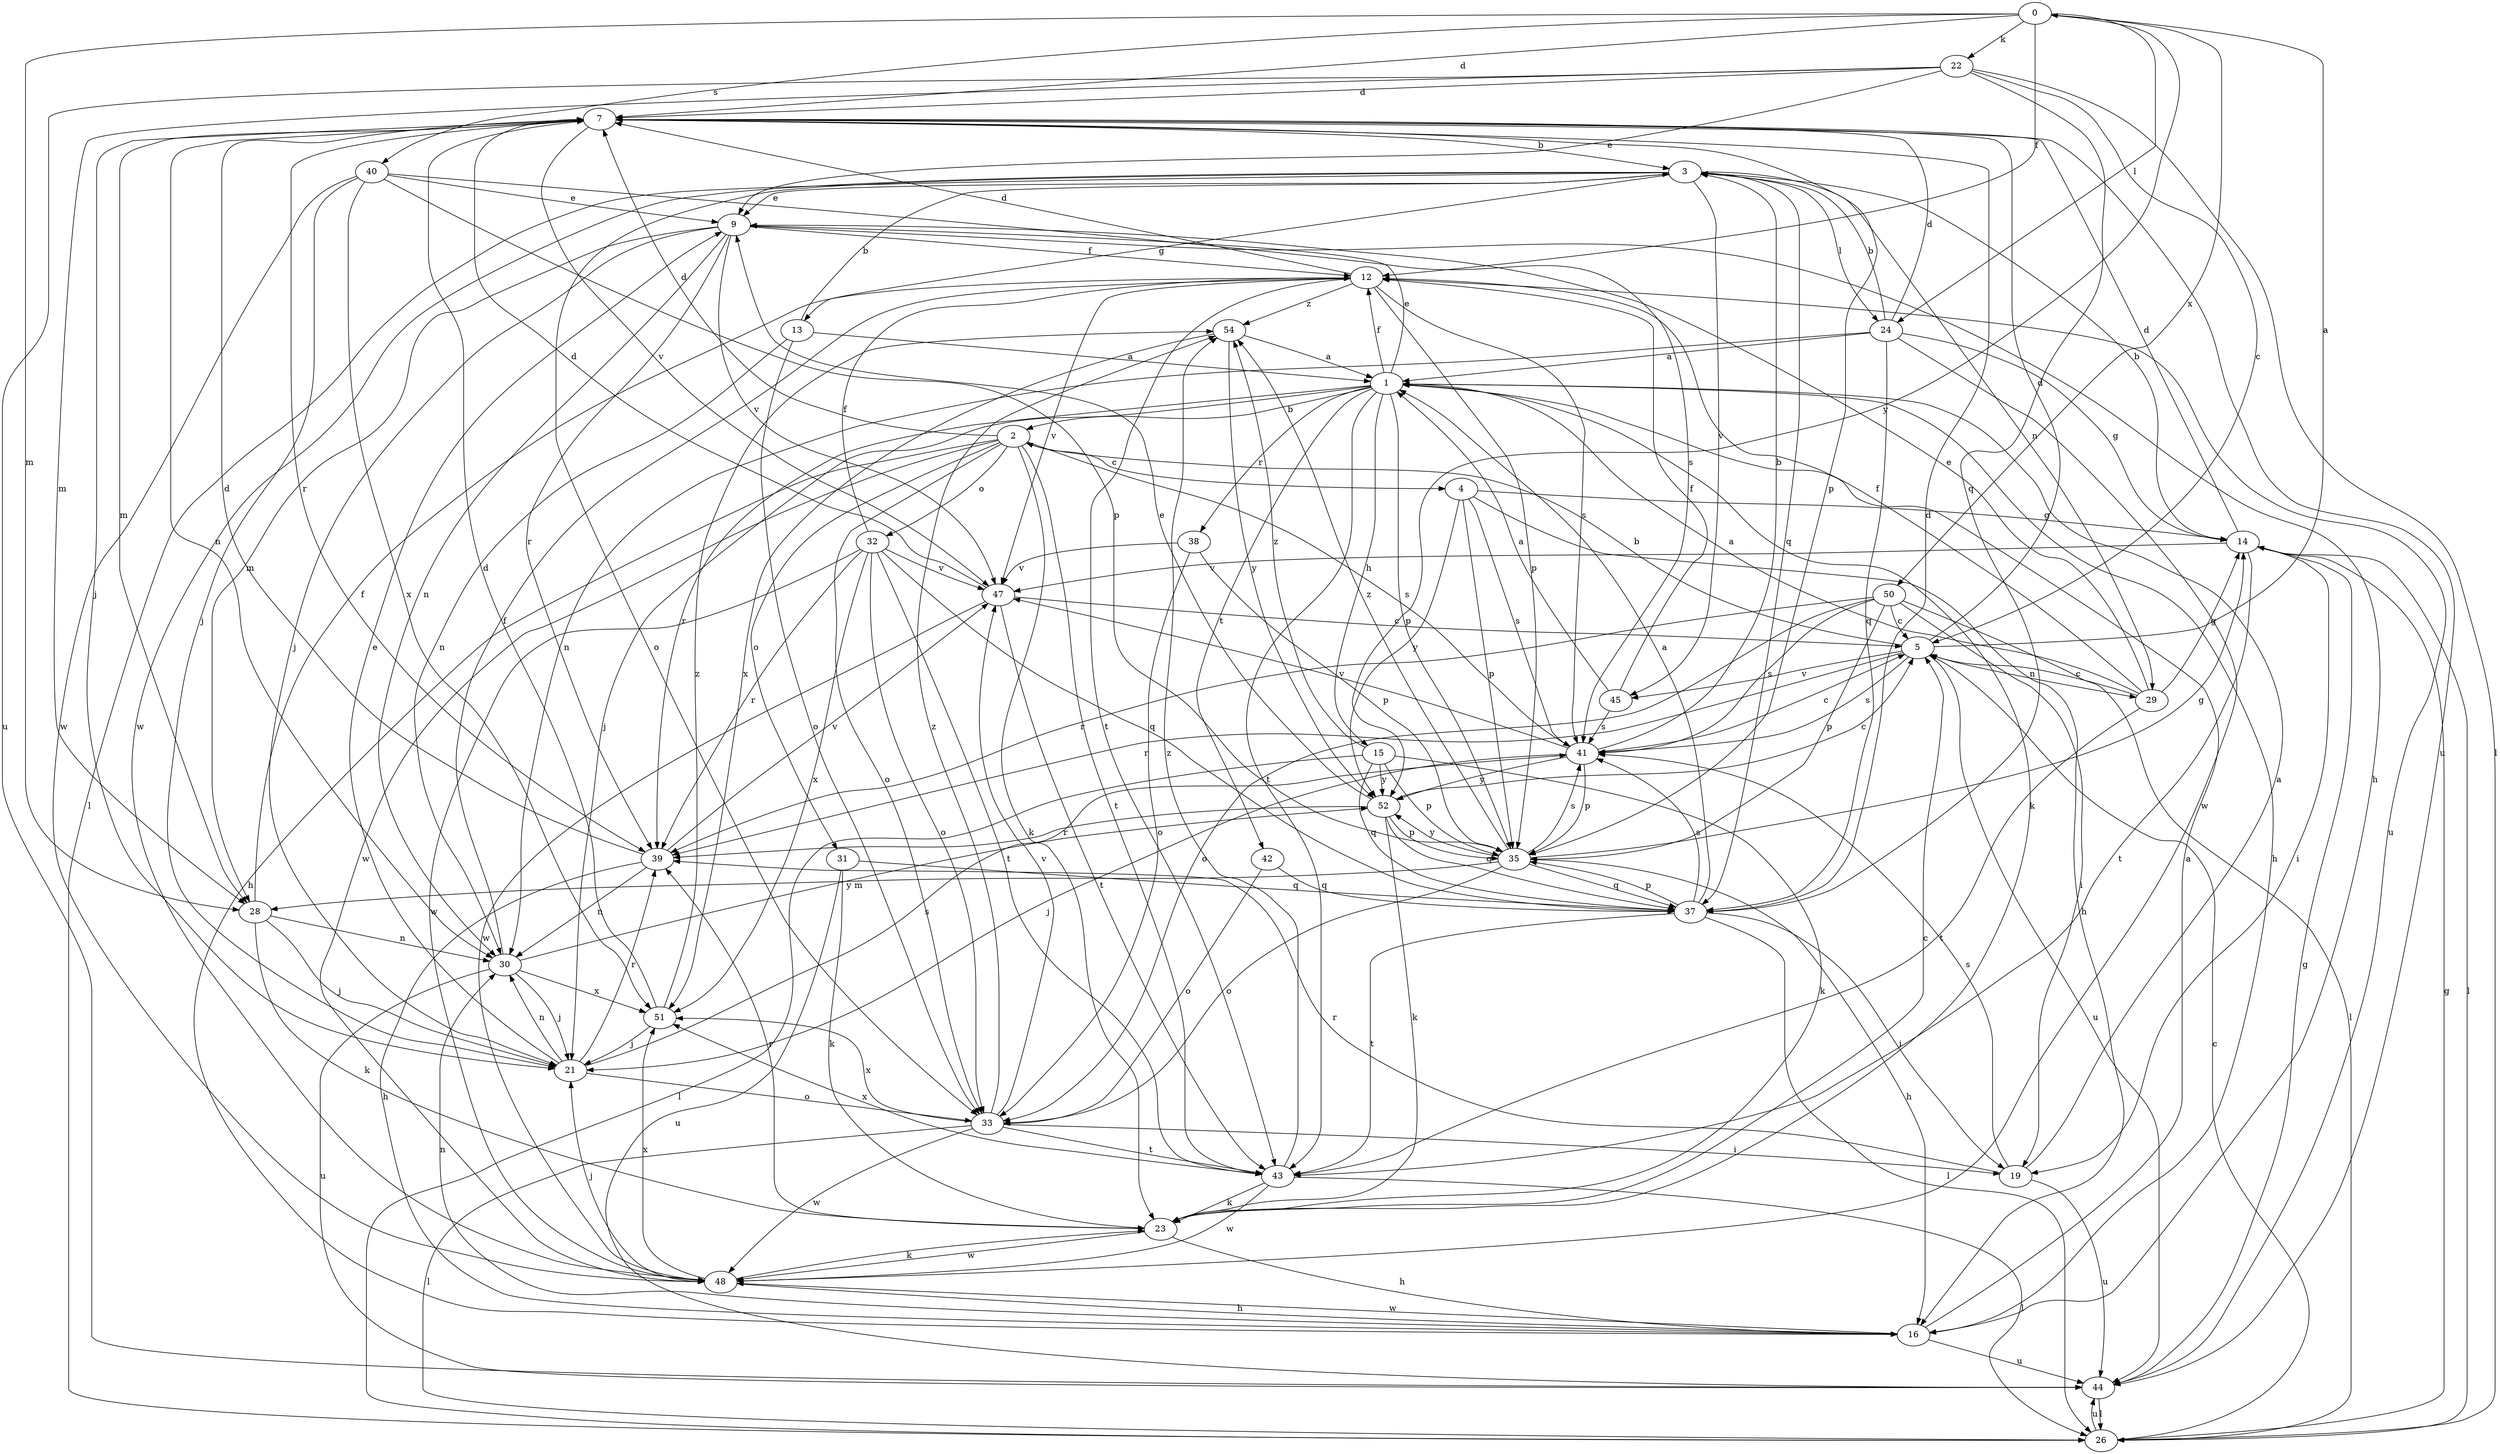 strict digraph  {
0;
1;
2;
3;
4;
5;
7;
9;
12;
13;
14;
15;
16;
19;
21;
22;
23;
24;
26;
28;
29;
30;
31;
32;
33;
35;
37;
38;
39;
40;
41;
42;
43;
44;
45;
47;
48;
50;
51;
52;
54;
0 -> 7  [label=d];
0 -> 12  [label=f];
0 -> 22  [label=k];
0 -> 24  [label=l];
0 -> 28  [label=m];
0 -> 40  [label=s];
0 -> 50  [label=x];
0 -> 52  [label=y];
1 -> 2  [label=b];
1 -> 9  [label=e];
1 -> 12  [label=f];
1 -> 15  [label=h];
1 -> 16  [label=h];
1 -> 21  [label=j];
1 -> 23  [label=k];
1 -> 35  [label=p];
1 -> 38  [label=r];
1 -> 39  [label=r];
1 -> 42  [label=t];
1 -> 43  [label=t];
2 -> 4  [label=c];
2 -> 7  [label=d];
2 -> 16  [label=h];
2 -> 23  [label=k];
2 -> 31  [label=o];
2 -> 32  [label=o];
2 -> 33  [label=o];
2 -> 41  [label=s];
2 -> 43  [label=t];
2 -> 48  [label=w];
3 -> 9  [label=e];
3 -> 13  [label=g];
3 -> 24  [label=l];
3 -> 26  [label=l];
3 -> 29  [label=n];
3 -> 33  [label=o];
3 -> 37  [label=q];
3 -> 45  [label=v];
3 -> 48  [label=w];
4 -> 14  [label=g];
4 -> 16  [label=h];
4 -> 35  [label=p];
4 -> 41  [label=s];
4 -> 52  [label=y];
5 -> 0  [label=a];
5 -> 2  [label=b];
5 -> 7  [label=d];
5 -> 29  [label=n];
5 -> 39  [label=r];
5 -> 41  [label=s];
5 -> 44  [label=u];
5 -> 45  [label=v];
7 -> 3  [label=b];
7 -> 21  [label=j];
7 -> 28  [label=m];
7 -> 30  [label=n];
7 -> 35  [label=p];
7 -> 39  [label=r];
7 -> 44  [label=u];
7 -> 47  [label=v];
9 -> 12  [label=f];
9 -> 16  [label=h];
9 -> 21  [label=j];
9 -> 28  [label=m];
9 -> 30  [label=n];
9 -> 39  [label=r];
9 -> 47  [label=v];
12 -> 7  [label=d];
12 -> 35  [label=p];
12 -> 41  [label=s];
12 -> 43  [label=t];
12 -> 44  [label=u];
12 -> 47  [label=v];
12 -> 54  [label=z];
13 -> 1  [label=a];
13 -> 3  [label=b];
13 -> 30  [label=n];
13 -> 33  [label=o];
14 -> 3  [label=b];
14 -> 7  [label=d];
14 -> 19  [label=i];
14 -> 26  [label=l];
14 -> 43  [label=t];
14 -> 47  [label=v];
15 -> 23  [label=k];
15 -> 26  [label=l];
15 -> 35  [label=p];
15 -> 37  [label=q];
15 -> 52  [label=y];
15 -> 54  [label=z];
16 -> 1  [label=a];
16 -> 30  [label=n];
16 -> 44  [label=u];
16 -> 48  [label=w];
19 -> 1  [label=a];
19 -> 39  [label=r];
19 -> 41  [label=s];
19 -> 44  [label=u];
21 -> 9  [label=e];
21 -> 30  [label=n];
21 -> 33  [label=o];
21 -> 39  [label=r];
21 -> 41  [label=s];
22 -> 5  [label=c];
22 -> 7  [label=d];
22 -> 9  [label=e];
22 -> 26  [label=l];
22 -> 28  [label=m];
22 -> 37  [label=q];
22 -> 44  [label=u];
23 -> 5  [label=c];
23 -> 16  [label=h];
23 -> 39  [label=r];
23 -> 48  [label=w];
24 -> 1  [label=a];
24 -> 3  [label=b];
24 -> 7  [label=d];
24 -> 14  [label=g];
24 -> 30  [label=n];
24 -> 37  [label=q];
24 -> 48  [label=w];
26 -> 5  [label=c];
26 -> 14  [label=g];
26 -> 44  [label=u];
28 -> 12  [label=f];
28 -> 21  [label=j];
28 -> 23  [label=k];
28 -> 30  [label=n];
29 -> 1  [label=a];
29 -> 5  [label=c];
29 -> 9  [label=e];
29 -> 12  [label=f];
29 -> 14  [label=g];
29 -> 43  [label=t];
30 -> 12  [label=f];
30 -> 21  [label=j];
30 -> 44  [label=u];
30 -> 51  [label=x];
30 -> 52  [label=y];
31 -> 23  [label=k];
31 -> 37  [label=q];
31 -> 44  [label=u];
32 -> 12  [label=f];
32 -> 33  [label=o];
32 -> 37  [label=q];
32 -> 39  [label=r];
32 -> 43  [label=t];
32 -> 47  [label=v];
32 -> 48  [label=w];
32 -> 51  [label=x];
33 -> 19  [label=i];
33 -> 26  [label=l];
33 -> 43  [label=t];
33 -> 47  [label=v];
33 -> 48  [label=w];
33 -> 51  [label=x];
33 -> 54  [label=z];
35 -> 14  [label=g];
35 -> 16  [label=h];
35 -> 28  [label=m];
35 -> 33  [label=o];
35 -> 37  [label=q];
35 -> 41  [label=s];
35 -> 52  [label=y];
35 -> 54  [label=z];
37 -> 1  [label=a];
37 -> 7  [label=d];
37 -> 19  [label=i];
37 -> 26  [label=l];
37 -> 35  [label=p];
37 -> 41  [label=s];
37 -> 43  [label=t];
38 -> 33  [label=o];
38 -> 35  [label=p];
38 -> 47  [label=v];
39 -> 7  [label=d];
39 -> 16  [label=h];
39 -> 30  [label=n];
39 -> 47  [label=v];
40 -> 9  [label=e];
40 -> 21  [label=j];
40 -> 35  [label=p];
40 -> 41  [label=s];
40 -> 48  [label=w];
40 -> 51  [label=x];
41 -> 3  [label=b];
41 -> 5  [label=c];
41 -> 21  [label=j];
41 -> 35  [label=p];
41 -> 47  [label=v];
41 -> 52  [label=y];
42 -> 33  [label=o];
42 -> 37  [label=q];
43 -> 23  [label=k];
43 -> 26  [label=l];
43 -> 48  [label=w];
43 -> 51  [label=x];
43 -> 54  [label=z];
44 -> 14  [label=g];
44 -> 26  [label=l];
45 -> 1  [label=a];
45 -> 12  [label=f];
45 -> 41  [label=s];
47 -> 5  [label=c];
47 -> 7  [label=d];
47 -> 43  [label=t];
47 -> 48  [label=w];
48 -> 16  [label=h];
48 -> 21  [label=j];
48 -> 23  [label=k];
48 -> 51  [label=x];
50 -> 5  [label=c];
50 -> 19  [label=i];
50 -> 26  [label=l];
50 -> 33  [label=o];
50 -> 35  [label=p];
50 -> 39  [label=r];
50 -> 41  [label=s];
51 -> 7  [label=d];
51 -> 21  [label=j];
51 -> 54  [label=z];
52 -> 5  [label=c];
52 -> 9  [label=e];
52 -> 23  [label=k];
52 -> 35  [label=p];
52 -> 37  [label=q];
52 -> 39  [label=r];
54 -> 1  [label=a];
54 -> 51  [label=x];
54 -> 52  [label=y];
}
